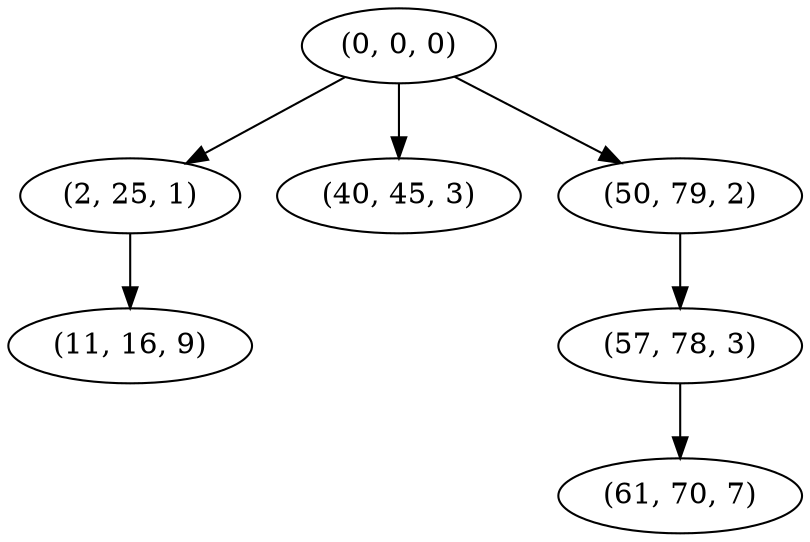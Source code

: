 digraph tree {
    "(0, 0, 0)";
    "(2, 25, 1)";
    "(11, 16, 9)";
    "(40, 45, 3)";
    "(50, 79, 2)";
    "(57, 78, 3)";
    "(61, 70, 7)";
    "(0, 0, 0)" -> "(2, 25, 1)";
    "(0, 0, 0)" -> "(40, 45, 3)";
    "(0, 0, 0)" -> "(50, 79, 2)";
    "(2, 25, 1)" -> "(11, 16, 9)";
    "(50, 79, 2)" -> "(57, 78, 3)";
    "(57, 78, 3)" -> "(61, 70, 7)";
}
